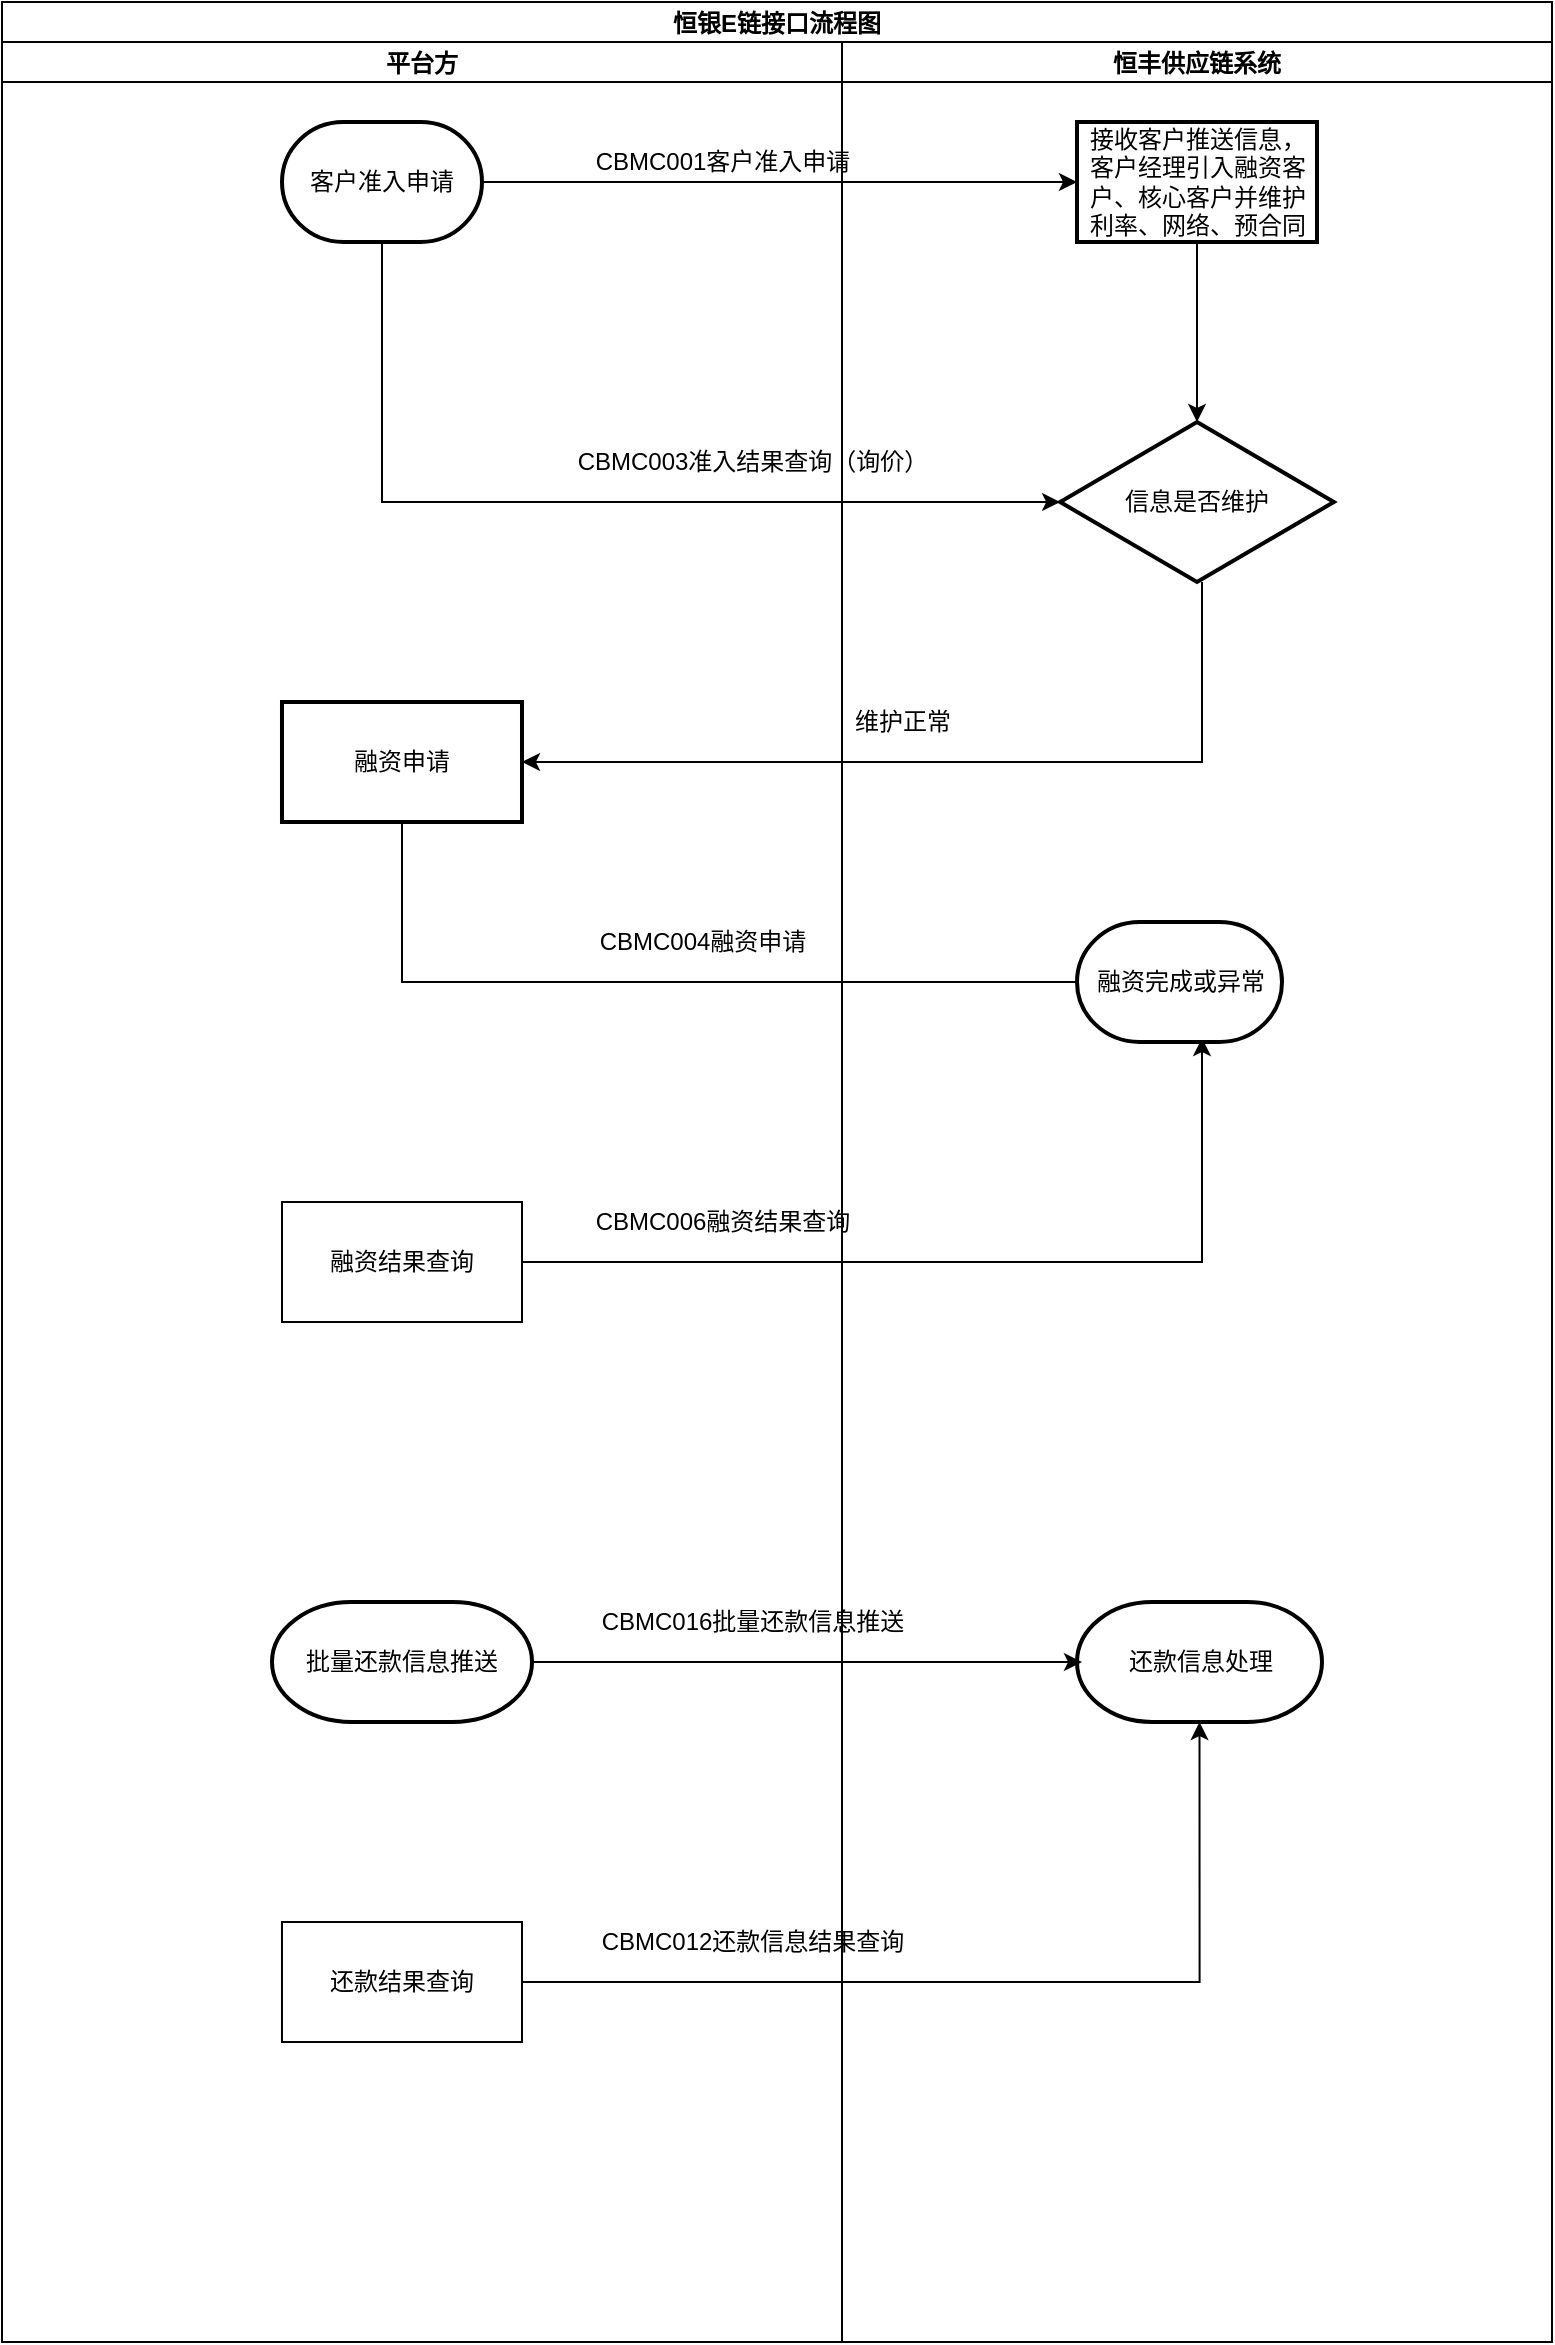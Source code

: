 <mxfile version="18.0.6" type="device"><diagram id="WazRyT8aRkXf11K27DMd" name="第 1 页"><mxGraphModel dx="1422" dy="865" grid="1" gridSize="10" guides="1" tooltips="1" connect="1" arrows="1" fold="1" page="1" pageScale="1" pageWidth="827" pageHeight="1169" math="0" shadow="0"><root><mxCell id="0"/><mxCell id="1" parent="0"/><mxCell id="DgQOUhSrJPVtgRQdcrnq-6" value="恒银E链接口流程图" style="swimlane;childLayout=stackLayout;resizeParent=1;resizeParentMax=0;startSize=20;" vertex="1" parent="1"><mxGeometry x="310" y="90" width="775" height="1170" as="geometry"/></mxCell><mxCell id="DgQOUhSrJPVtgRQdcrnq-14" value="" style="edgeStyle=orthogonalEdgeStyle;rounded=0;orthogonalLoop=1;jettySize=auto;html=1;" edge="1" parent="DgQOUhSrJPVtgRQdcrnq-6" source="DgQOUhSrJPVtgRQdcrnq-12" target="DgQOUhSrJPVtgRQdcrnq-13"><mxGeometry relative="1" as="geometry"/></mxCell><mxCell id="DgQOUhSrJPVtgRQdcrnq-7" value="平台方" style="swimlane;startSize=20;" vertex="1" parent="DgQOUhSrJPVtgRQdcrnq-6"><mxGeometry y="20" width="420" height="1150" as="geometry"/></mxCell><mxCell id="DgQOUhSrJPVtgRQdcrnq-12" value="客户准入申请" style="strokeWidth=2;html=1;shape=mxgraph.flowchart.terminator;whiteSpace=wrap;" vertex="1" parent="DgQOUhSrJPVtgRQdcrnq-7"><mxGeometry x="140" y="40" width="100" height="60" as="geometry"/></mxCell><mxCell id="DgQOUhSrJPVtgRQdcrnq-18" value="CBMC003准入结果查询（询价）" style="text;html=1;align=center;verticalAlign=middle;resizable=0;points=[];autosize=1;strokeColor=none;fillColor=none;" vertex="1" parent="DgQOUhSrJPVtgRQdcrnq-7"><mxGeometry x="280" y="200" width="190" height="20" as="geometry"/></mxCell><mxCell id="DgQOUhSrJPVtgRQdcrnq-24" value="融资申请" style="whiteSpace=wrap;html=1;strokeWidth=2;" vertex="1" parent="DgQOUhSrJPVtgRQdcrnq-7"><mxGeometry x="139.995" y="330" width="120" height="60" as="geometry"/></mxCell><mxCell id="DgQOUhSrJPVtgRQdcrnq-29" value="CBMC004融资申请" style="text;html=1;align=center;verticalAlign=middle;resizable=0;points=[];autosize=1;strokeColor=none;fillColor=none;" vertex="1" parent="DgQOUhSrJPVtgRQdcrnq-7"><mxGeometry x="290" y="440" width="120" height="20" as="geometry"/></mxCell><mxCell id="DgQOUhSrJPVtgRQdcrnq-48" value="融资结果查询" style="whiteSpace=wrap;html=1;" vertex="1" parent="DgQOUhSrJPVtgRQdcrnq-7"><mxGeometry x="140" y="580" width="120" height="60" as="geometry"/></mxCell><mxCell id="DgQOUhSrJPVtgRQdcrnq-50" value="CBMC006融资结果查询" style="text;html=1;align=center;verticalAlign=middle;resizable=0;points=[];autosize=1;strokeColor=none;fillColor=none;" vertex="1" parent="DgQOUhSrJPVtgRQdcrnq-7"><mxGeometry x="290" y="580" width="140" height="20" as="geometry"/></mxCell><mxCell id="DgQOUhSrJPVtgRQdcrnq-15" value="CBMC001客户准入申请" style="text;html=1;align=center;verticalAlign=middle;resizable=0;points=[];autosize=1;strokeColor=none;fillColor=none;" vertex="1" parent="DgQOUhSrJPVtgRQdcrnq-7"><mxGeometry x="290" y="50" width="140" height="20" as="geometry"/></mxCell><mxCell id="DgQOUhSrJPVtgRQdcrnq-53" value="批量还款信息推送" style="strokeWidth=2;html=1;shape=mxgraph.flowchart.terminator;whiteSpace=wrap;" vertex="1" parent="DgQOUhSrJPVtgRQdcrnq-7"><mxGeometry x="135" y="780" width="130.01" height="60" as="geometry"/></mxCell><mxCell id="DgQOUhSrJPVtgRQdcrnq-57" value="CBMC016批量还款信息推送" style="text;html=1;align=center;verticalAlign=middle;resizable=0;points=[];autosize=1;strokeColor=none;fillColor=none;" vertex="1" parent="DgQOUhSrJPVtgRQdcrnq-7"><mxGeometry x="290" y="780" width="170" height="20" as="geometry"/></mxCell><mxCell id="DgQOUhSrJPVtgRQdcrnq-58" value="还款结果查询" style="whiteSpace=wrap;html=1;" vertex="1" parent="DgQOUhSrJPVtgRQdcrnq-7"><mxGeometry x="139.99" y="940" width="120" height="60" as="geometry"/></mxCell><mxCell id="DgQOUhSrJPVtgRQdcrnq-61" value="CBMC012还款信息结果查询" style="text;html=1;align=center;verticalAlign=middle;resizable=0;points=[];autosize=1;strokeColor=none;fillColor=none;" vertex="1" parent="DgQOUhSrJPVtgRQdcrnq-7"><mxGeometry x="290" y="940" width="170" height="20" as="geometry"/></mxCell><mxCell id="DgQOUhSrJPVtgRQdcrnq-17" value="" style="edgeStyle=orthogonalEdgeStyle;rounded=0;orthogonalLoop=1;jettySize=auto;html=1;entryX=0;entryY=0.5;entryDx=0;entryDy=0;entryPerimeter=0;" edge="1" parent="DgQOUhSrJPVtgRQdcrnq-6" source="DgQOUhSrJPVtgRQdcrnq-12" target="DgQOUhSrJPVtgRQdcrnq-21"><mxGeometry relative="1" as="geometry"><mxPoint x="490" y="250" as="targetPoint"/><Array as="points"><mxPoint x="190" y="250"/></Array></mxGeometry></mxCell><mxCell id="DgQOUhSrJPVtgRQdcrnq-28" style="edgeStyle=orthogonalEdgeStyle;rounded=0;orthogonalLoop=1;jettySize=auto;html=1;entryX=0.021;entryY=0.533;entryDx=0;entryDy=0;entryPerimeter=0;" edge="1" parent="DgQOUhSrJPVtgRQdcrnq-6" source="DgQOUhSrJPVtgRQdcrnq-24"><mxGeometry relative="1" as="geometry"><mxPoint x="550.02" y="489.98" as="targetPoint"/><Array as="points"><mxPoint x="200" y="490"/></Array></mxGeometry></mxCell><mxCell id="DgQOUhSrJPVtgRQdcrnq-49" style="edgeStyle=orthogonalEdgeStyle;rounded=0;orthogonalLoop=1;jettySize=auto;html=1;" edge="1" parent="DgQOUhSrJPVtgRQdcrnq-6" source="DgQOUhSrJPVtgRQdcrnq-48"><mxGeometry relative="1" as="geometry"><mxPoint x="600" y="518" as="targetPoint"/><Array as="points"><mxPoint x="600" y="630"/><mxPoint x="600" y="518"/></Array></mxGeometry></mxCell><mxCell id="DgQOUhSrJPVtgRQdcrnq-8" value="恒丰供应链系统" style="swimlane;startSize=20;" vertex="1" parent="DgQOUhSrJPVtgRQdcrnq-6"><mxGeometry x="420" y="20" width="355" height="1150" as="geometry"/></mxCell><mxCell id="DgQOUhSrJPVtgRQdcrnq-22" style="edgeStyle=orthogonalEdgeStyle;rounded=0;orthogonalLoop=1;jettySize=auto;html=1;entryX=0.5;entryY=0;entryDx=0;entryDy=0;entryPerimeter=0;" edge="1" parent="DgQOUhSrJPVtgRQdcrnq-8" source="DgQOUhSrJPVtgRQdcrnq-13" target="DgQOUhSrJPVtgRQdcrnq-21"><mxGeometry relative="1" as="geometry"/></mxCell><mxCell id="DgQOUhSrJPVtgRQdcrnq-13" value="接收客户推送信息，客户经理引入融资客户、核心客户并维护利率、网络、预合同" style="whiteSpace=wrap;html=1;strokeWidth=2;" vertex="1" parent="DgQOUhSrJPVtgRQdcrnq-8"><mxGeometry x="117.5" y="40" width="120" height="60" as="geometry"/></mxCell><mxCell id="DgQOUhSrJPVtgRQdcrnq-21" value="信息是否维护" style="strokeWidth=2;html=1;shape=mxgraph.flowchart.decision;whiteSpace=wrap;" vertex="1" parent="DgQOUhSrJPVtgRQdcrnq-8"><mxGeometry x="109.07" y="190" width="136.87" height="80" as="geometry"/></mxCell><mxCell id="DgQOUhSrJPVtgRQdcrnq-27" value="维护正常" style="text;html=1;align=center;verticalAlign=middle;resizable=0;points=[];autosize=1;strokeColor=none;fillColor=none;" vertex="1" parent="DgQOUhSrJPVtgRQdcrnq-8"><mxGeometry y="330" width="60" height="20" as="geometry"/></mxCell><mxCell id="DgQOUhSrJPVtgRQdcrnq-51" value="&lt;span style=&quot;&quot;&gt;融资完成或异常&lt;/span&gt;" style="strokeWidth=2;html=1;shape=mxgraph.flowchart.terminator;whiteSpace=wrap;" vertex="1" parent="DgQOUhSrJPVtgRQdcrnq-8"><mxGeometry x="117.5" y="440" width="102.5" height="60" as="geometry"/></mxCell><mxCell id="DgQOUhSrJPVtgRQdcrnq-59" value="还款信息处理" style="strokeWidth=2;html=1;shape=mxgraph.flowchart.terminator;whiteSpace=wrap;" vertex="1" parent="DgQOUhSrJPVtgRQdcrnq-8"><mxGeometry x="117.5" y="780" width="122.5" height="60" as="geometry"/></mxCell><mxCell id="DgQOUhSrJPVtgRQdcrnq-26" style="edgeStyle=orthogonalEdgeStyle;rounded=0;orthogonalLoop=1;jettySize=auto;html=1;entryX=1;entryY=0.5;entryDx=0;entryDy=0;" edge="1" parent="DgQOUhSrJPVtgRQdcrnq-6" source="DgQOUhSrJPVtgRQdcrnq-21" target="DgQOUhSrJPVtgRQdcrnq-24"><mxGeometry relative="1" as="geometry"><mxPoint x="270" y="380" as="targetPoint"/><Array as="points"><mxPoint x="600" y="380"/></Array></mxGeometry></mxCell><mxCell id="DgQOUhSrJPVtgRQdcrnq-60" style="edgeStyle=orthogonalEdgeStyle;rounded=0;orthogonalLoop=1;jettySize=auto;html=1;entryX=0.5;entryY=1;entryDx=0;entryDy=0;entryPerimeter=0;" edge="1" parent="DgQOUhSrJPVtgRQdcrnq-6" source="DgQOUhSrJPVtgRQdcrnq-58" target="DgQOUhSrJPVtgRQdcrnq-59"><mxGeometry relative="1" as="geometry"/></mxCell><mxCell id="DgQOUhSrJPVtgRQdcrnq-55" style="edgeStyle=orthogonalEdgeStyle;rounded=0;orthogonalLoop=1;jettySize=auto;html=1;" edge="1" parent="1" source="DgQOUhSrJPVtgRQdcrnq-53"><mxGeometry relative="1" as="geometry"><mxPoint x="850" y="920" as="targetPoint"/></mxGeometry></mxCell></root></mxGraphModel></diagram></mxfile>